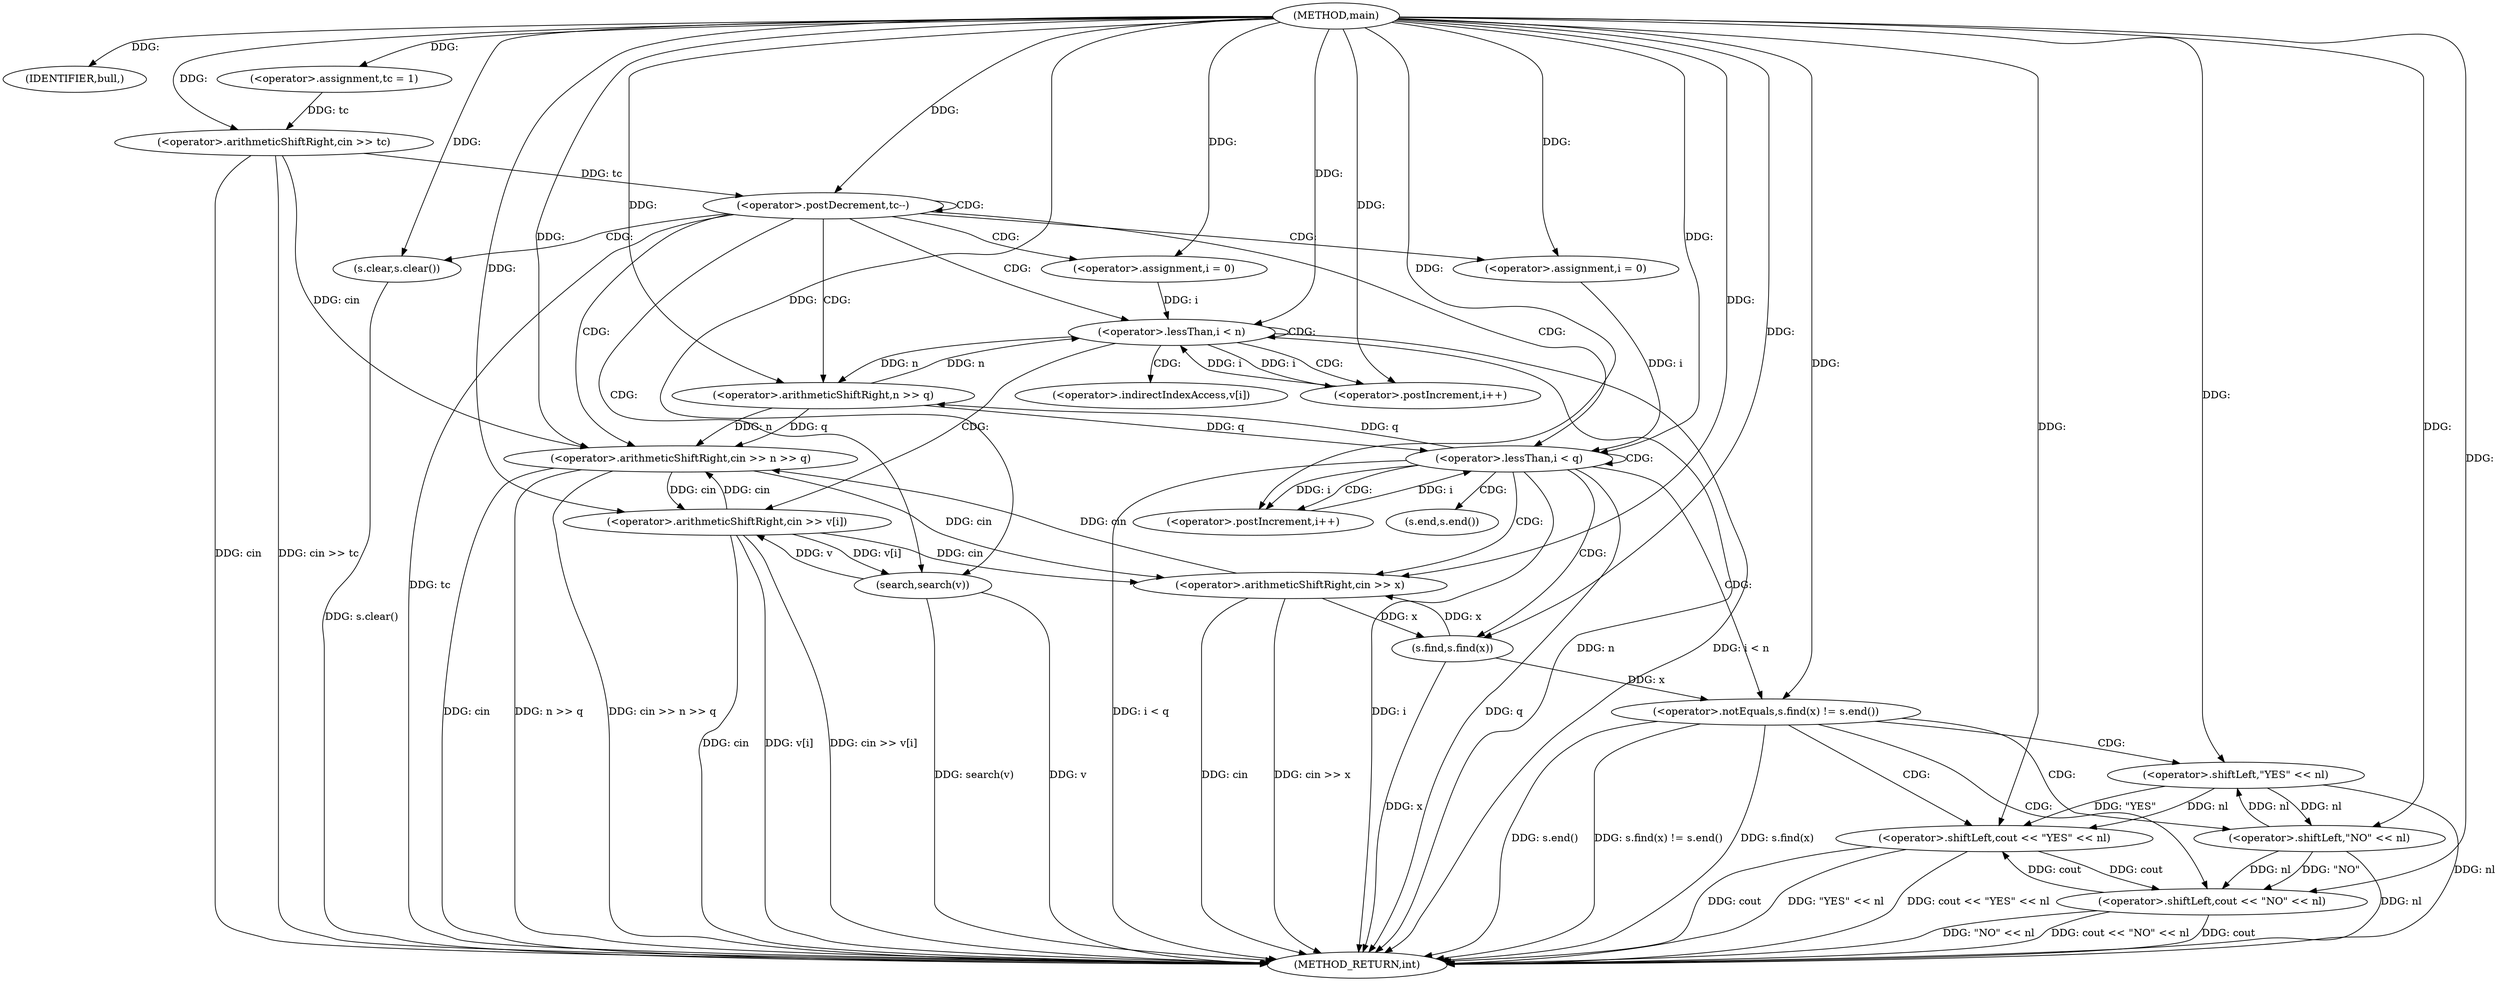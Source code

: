 digraph "main" {  
"1000246" [label = "(METHOD,main)" ]
"1000317" [label = "(METHOD_RETURN,int)" ]
"1000248" [label = "(IDENTIFIER,bull,)" ]
"1000250" [label = "(<operator>.assignment,tc = 1)" ]
"1000253" [label = "(<operator>.arithmeticShiftRight,cin >> tc)" ]
"1000257" [label = "(<operator>.postDecrement,tc--)" ]
"1000262" [label = "(<operator>.arithmeticShiftRight,cin >> n >> q)" ]
"1000283" [label = "(search,search(v))" ]
"1000316" [label = "(s.clear,s.clear())" ]
"1000270" [label = "(<operator>.assignment,i = 0)" ]
"1000273" [label = "(<operator>.lessThan,i < n)" ]
"1000276" [label = "(<operator>.postIncrement,i++)" ]
"1000278" [label = "(<operator>.arithmeticShiftRight,cin >> v[i])" ]
"1000287" [label = "(<operator>.assignment,i = 0)" ]
"1000290" [label = "(<operator>.lessThan,i < q)" ]
"1000293" [label = "(<operator>.postIncrement,i++)" ]
"1000264" [label = "(<operator>.arithmeticShiftRight,n >> q)" ]
"1000297" [label = "(<operator>.arithmeticShiftRight,cin >> x)" ]
"1000301" [label = "(<operator>.notEquals,s.find(x) != s.end())" ]
"1000305" [label = "(<operator>.shiftLeft,cout << \"YES\" << nl)" ]
"1000311" [label = "(<operator>.shiftLeft,cout << \"NO\" << nl)" ]
"1000302" [label = "(s.find,s.find(x))" ]
"1000307" [label = "(<operator>.shiftLeft,\"YES\" << nl)" ]
"1000313" [label = "(<operator>.shiftLeft,\"NO\" << nl)" ]
"1000280" [label = "(<operator>.indirectIndexAccess,v[i])" ]
"1000304" [label = "(s.end,s.end())" ]
  "1000253" -> "1000317"  [ label = "DDG: cin"] 
  "1000253" -> "1000317"  [ label = "DDG: cin >> tc"] 
  "1000257" -> "1000317"  [ label = "DDG: tc"] 
  "1000262" -> "1000317"  [ label = "DDG: cin"] 
  "1000262" -> "1000317"  [ label = "DDG: n >> q"] 
  "1000262" -> "1000317"  [ label = "DDG: cin >> n >> q"] 
  "1000273" -> "1000317"  [ label = "DDG: n"] 
  "1000273" -> "1000317"  [ label = "DDG: i < n"] 
  "1000283" -> "1000317"  [ label = "DDG: v"] 
  "1000283" -> "1000317"  [ label = "DDG: search(v)"] 
  "1000290" -> "1000317"  [ label = "DDG: i"] 
  "1000290" -> "1000317"  [ label = "DDG: q"] 
  "1000290" -> "1000317"  [ label = "DDG: i < q"] 
  "1000316" -> "1000317"  [ label = "DDG: s.clear()"] 
  "1000297" -> "1000317"  [ label = "DDG: cin"] 
  "1000297" -> "1000317"  [ label = "DDG: cin >> x"] 
  "1000302" -> "1000317"  [ label = "DDG: x"] 
  "1000301" -> "1000317"  [ label = "DDG: s.find(x)"] 
  "1000301" -> "1000317"  [ label = "DDG: s.end()"] 
  "1000301" -> "1000317"  [ label = "DDG: s.find(x) != s.end()"] 
  "1000311" -> "1000317"  [ label = "DDG: cout"] 
  "1000313" -> "1000317"  [ label = "DDG: nl"] 
  "1000311" -> "1000317"  [ label = "DDG: \"NO\" << nl"] 
  "1000311" -> "1000317"  [ label = "DDG: cout << \"NO\" << nl"] 
  "1000305" -> "1000317"  [ label = "DDG: cout"] 
  "1000307" -> "1000317"  [ label = "DDG: nl"] 
  "1000305" -> "1000317"  [ label = "DDG: \"YES\" << nl"] 
  "1000305" -> "1000317"  [ label = "DDG: cout << \"YES\" << nl"] 
  "1000278" -> "1000317"  [ label = "DDG: cin"] 
  "1000278" -> "1000317"  [ label = "DDG: v[i]"] 
  "1000278" -> "1000317"  [ label = "DDG: cin >> v[i]"] 
  "1000246" -> "1000248"  [ label = "DDG: "] 
  "1000246" -> "1000250"  [ label = "DDG: "] 
  "1000246" -> "1000253"  [ label = "DDG: "] 
  "1000250" -> "1000253"  [ label = "DDG: tc"] 
  "1000253" -> "1000257"  [ label = "DDG: tc"] 
  "1000246" -> "1000257"  [ label = "DDG: "] 
  "1000246" -> "1000316"  [ label = "DDG: "] 
  "1000253" -> "1000262"  [ label = "DDG: cin"] 
  "1000297" -> "1000262"  [ label = "DDG: cin"] 
  "1000278" -> "1000262"  [ label = "DDG: cin"] 
  "1000246" -> "1000262"  [ label = "DDG: "] 
  "1000264" -> "1000262"  [ label = "DDG: n"] 
  "1000264" -> "1000262"  [ label = "DDG: q"] 
  "1000246" -> "1000270"  [ label = "DDG: "] 
  "1000278" -> "1000283"  [ label = "DDG: v[i]"] 
  "1000246" -> "1000283"  [ label = "DDG: "] 
  "1000246" -> "1000287"  [ label = "DDG: "] 
  "1000273" -> "1000264"  [ label = "DDG: n"] 
  "1000246" -> "1000264"  [ label = "DDG: "] 
  "1000290" -> "1000264"  [ label = "DDG: q"] 
  "1000270" -> "1000273"  [ label = "DDG: i"] 
  "1000276" -> "1000273"  [ label = "DDG: i"] 
  "1000246" -> "1000273"  [ label = "DDG: "] 
  "1000264" -> "1000273"  [ label = "DDG: n"] 
  "1000273" -> "1000276"  [ label = "DDG: i"] 
  "1000246" -> "1000276"  [ label = "DDG: "] 
  "1000262" -> "1000278"  [ label = "DDG: cin"] 
  "1000246" -> "1000278"  [ label = "DDG: "] 
  "1000283" -> "1000278"  [ label = "DDG: v"] 
  "1000287" -> "1000290"  [ label = "DDG: i"] 
  "1000293" -> "1000290"  [ label = "DDG: i"] 
  "1000246" -> "1000290"  [ label = "DDG: "] 
  "1000264" -> "1000290"  [ label = "DDG: q"] 
  "1000290" -> "1000293"  [ label = "DDG: i"] 
  "1000246" -> "1000293"  [ label = "DDG: "] 
  "1000262" -> "1000297"  [ label = "DDG: cin"] 
  "1000278" -> "1000297"  [ label = "DDG: cin"] 
  "1000246" -> "1000297"  [ label = "DDG: "] 
  "1000302" -> "1000297"  [ label = "DDG: x"] 
  "1000302" -> "1000301"  [ label = "DDG: x"] 
  "1000246" -> "1000301"  [ label = "DDG: "] 
  "1000311" -> "1000305"  [ label = "DDG: cout"] 
  "1000246" -> "1000305"  [ label = "DDG: "] 
  "1000307" -> "1000305"  [ label = "DDG: nl"] 
  "1000307" -> "1000305"  [ label = "DDG: \"YES\""] 
  "1000297" -> "1000302"  [ label = "DDG: x"] 
  "1000246" -> "1000302"  [ label = "DDG: "] 
  "1000246" -> "1000307"  [ label = "DDG: "] 
  "1000313" -> "1000307"  [ label = "DDG: nl"] 
  "1000305" -> "1000311"  [ label = "DDG: cout"] 
  "1000246" -> "1000311"  [ label = "DDG: "] 
  "1000313" -> "1000311"  [ label = "DDG: nl"] 
  "1000313" -> "1000311"  [ label = "DDG: \"NO\""] 
  "1000246" -> "1000313"  [ label = "DDG: "] 
  "1000307" -> "1000313"  [ label = "DDG: nl"] 
  "1000257" -> "1000290"  [ label = "CDG: "] 
  "1000257" -> "1000283"  [ label = "CDG: "] 
  "1000257" -> "1000262"  [ label = "CDG: "] 
  "1000257" -> "1000316"  [ label = "CDG: "] 
  "1000257" -> "1000257"  [ label = "CDG: "] 
  "1000257" -> "1000264"  [ label = "CDG: "] 
  "1000257" -> "1000273"  [ label = "CDG: "] 
  "1000257" -> "1000287"  [ label = "CDG: "] 
  "1000257" -> "1000270"  [ label = "CDG: "] 
  "1000273" -> "1000276"  [ label = "CDG: "] 
  "1000273" -> "1000280"  [ label = "CDG: "] 
  "1000273" -> "1000278"  [ label = "CDG: "] 
  "1000273" -> "1000273"  [ label = "CDG: "] 
  "1000290" -> "1000293"  [ label = "CDG: "] 
  "1000290" -> "1000297"  [ label = "CDG: "] 
  "1000290" -> "1000302"  [ label = "CDG: "] 
  "1000290" -> "1000290"  [ label = "CDG: "] 
  "1000290" -> "1000304"  [ label = "CDG: "] 
  "1000290" -> "1000301"  [ label = "CDG: "] 
  "1000301" -> "1000305"  [ label = "CDG: "] 
  "1000301" -> "1000307"  [ label = "CDG: "] 
  "1000301" -> "1000313"  [ label = "CDG: "] 
  "1000301" -> "1000311"  [ label = "CDG: "] 
}
